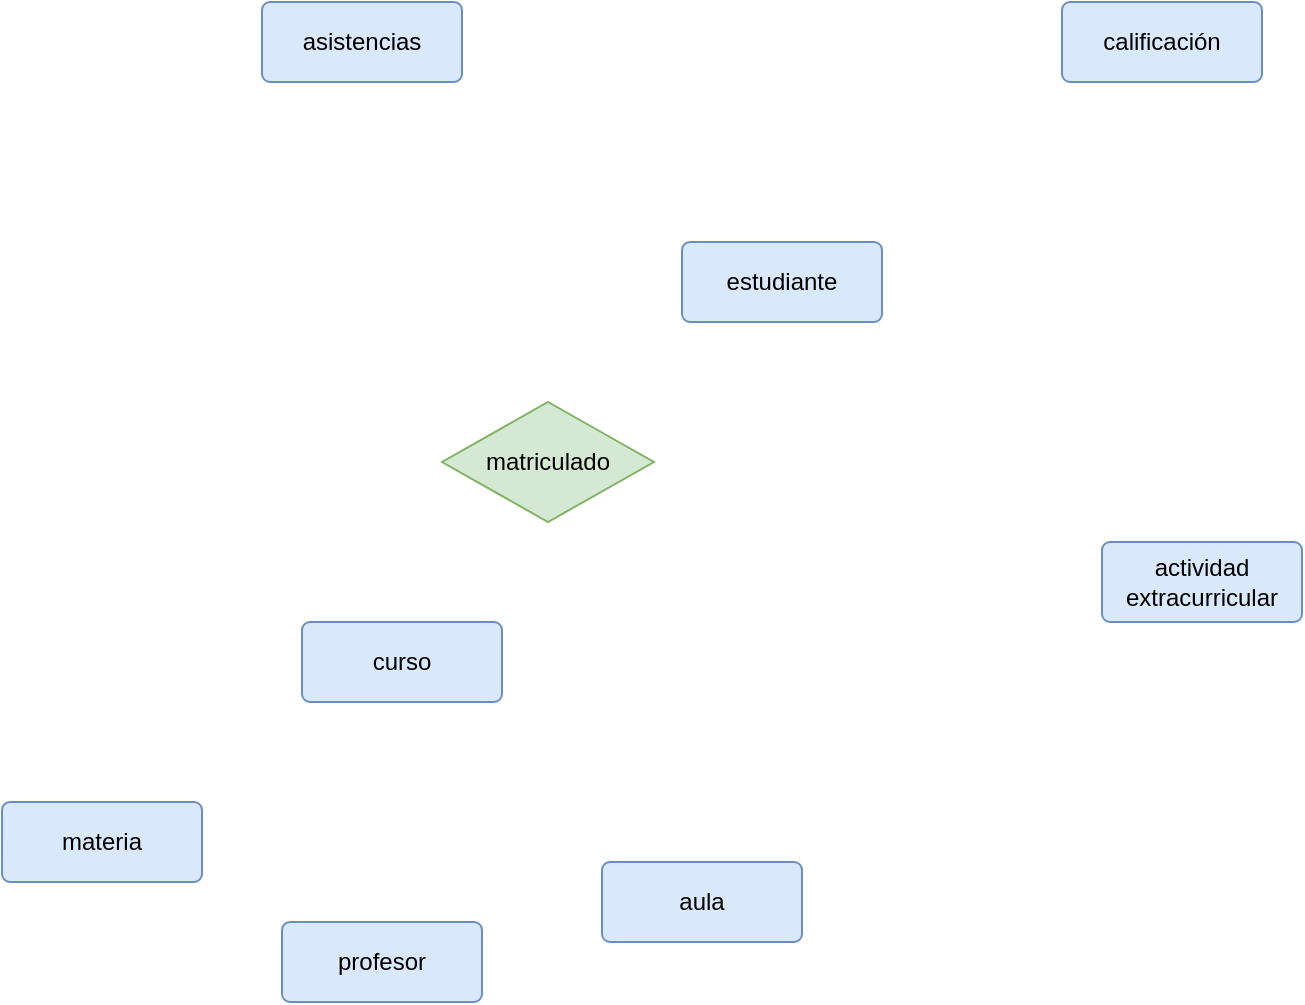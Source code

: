 <mxfile version="22.0.2" type="github">
  <diagram name="Página-1" id="Mka_hPVT99Yjn6llJlfG">
    <mxGraphModel dx="1050" dy="1704" grid="1" gridSize="10" guides="1" tooltips="1" connect="1" arrows="1" fold="1" page="1" pageScale="1" pageWidth="827" pageHeight="1169" math="0" shadow="0">
      <root>
        <mxCell id="0" />
        <mxCell id="1" parent="0" />
        <mxCell id="OjUDIB-_pPHaeTFg9-ev-1" value="estudiante" style="rounded=1;arcSize=10;whiteSpace=wrap;html=1;align=center;fillColor=#dae8fc;strokeColor=#6c8ebf;" vertex="1" parent="1">
          <mxGeometry x="380" y="90" width="100" height="40" as="geometry" />
        </mxCell>
        <mxCell id="OjUDIB-_pPHaeTFg9-ev-2" value="curso" style="rounded=1;arcSize=10;whiteSpace=wrap;html=1;align=center;fillColor=#dae8fc;strokeColor=#6c8ebf;" vertex="1" parent="1">
          <mxGeometry x="190" y="280" width="100" height="40" as="geometry" />
        </mxCell>
        <mxCell id="OjUDIB-_pPHaeTFg9-ev-3" value="aula" style="rounded=1;arcSize=10;whiteSpace=wrap;html=1;align=center;fillColor=#dae8fc;strokeColor=#6c8ebf;" vertex="1" parent="1">
          <mxGeometry x="340" y="400" width="100" height="40" as="geometry" />
        </mxCell>
        <mxCell id="OjUDIB-_pPHaeTFg9-ev-4" value="profesor" style="rounded=1;arcSize=10;whiteSpace=wrap;html=1;align=center;fillColor=#dae8fc;strokeColor=#6c8ebf;" vertex="1" parent="1">
          <mxGeometry x="180" y="430" width="100" height="40" as="geometry" />
        </mxCell>
        <mxCell id="OjUDIB-_pPHaeTFg9-ev-5" value="materia" style="rounded=1;arcSize=10;whiteSpace=wrap;html=1;align=center;fillColor=#dae8fc;strokeColor=#6c8ebf;" vertex="1" parent="1">
          <mxGeometry x="40" y="370" width="100" height="40" as="geometry" />
        </mxCell>
        <mxCell id="OjUDIB-_pPHaeTFg9-ev-6" value="actividad extracurricular" style="rounded=1;arcSize=10;whiteSpace=wrap;html=1;align=center;fillColor=#dae8fc;strokeColor=#6c8ebf;" vertex="1" parent="1">
          <mxGeometry x="590" y="240" width="100" height="40" as="geometry" />
        </mxCell>
        <mxCell id="OjUDIB-_pPHaeTFg9-ev-7" value="asistencias" style="rounded=1;arcSize=10;whiteSpace=wrap;html=1;align=center;fillColor=#dae8fc;strokeColor=#6c8ebf;" vertex="1" parent="1">
          <mxGeometry x="170" y="-30" width="100" height="40" as="geometry" />
        </mxCell>
        <mxCell id="OjUDIB-_pPHaeTFg9-ev-8" value="calificación" style="rounded=1;arcSize=10;whiteSpace=wrap;html=1;align=center;fillColor=#dae8fc;strokeColor=#6c8ebf;" vertex="1" parent="1">
          <mxGeometry x="570" y="-30" width="100" height="40" as="geometry" />
        </mxCell>
        <mxCell id="OjUDIB-_pPHaeTFg9-ev-11" value="matriculado" style="shape=rhombus;perimeter=rhombusPerimeter;whiteSpace=wrap;html=1;align=center;fillColor=#d5e8d4;strokeColor=#82b366;" vertex="1" parent="1">
          <mxGeometry x="260" y="170" width="106" height="60" as="geometry" />
        </mxCell>
      </root>
    </mxGraphModel>
  </diagram>
</mxfile>

